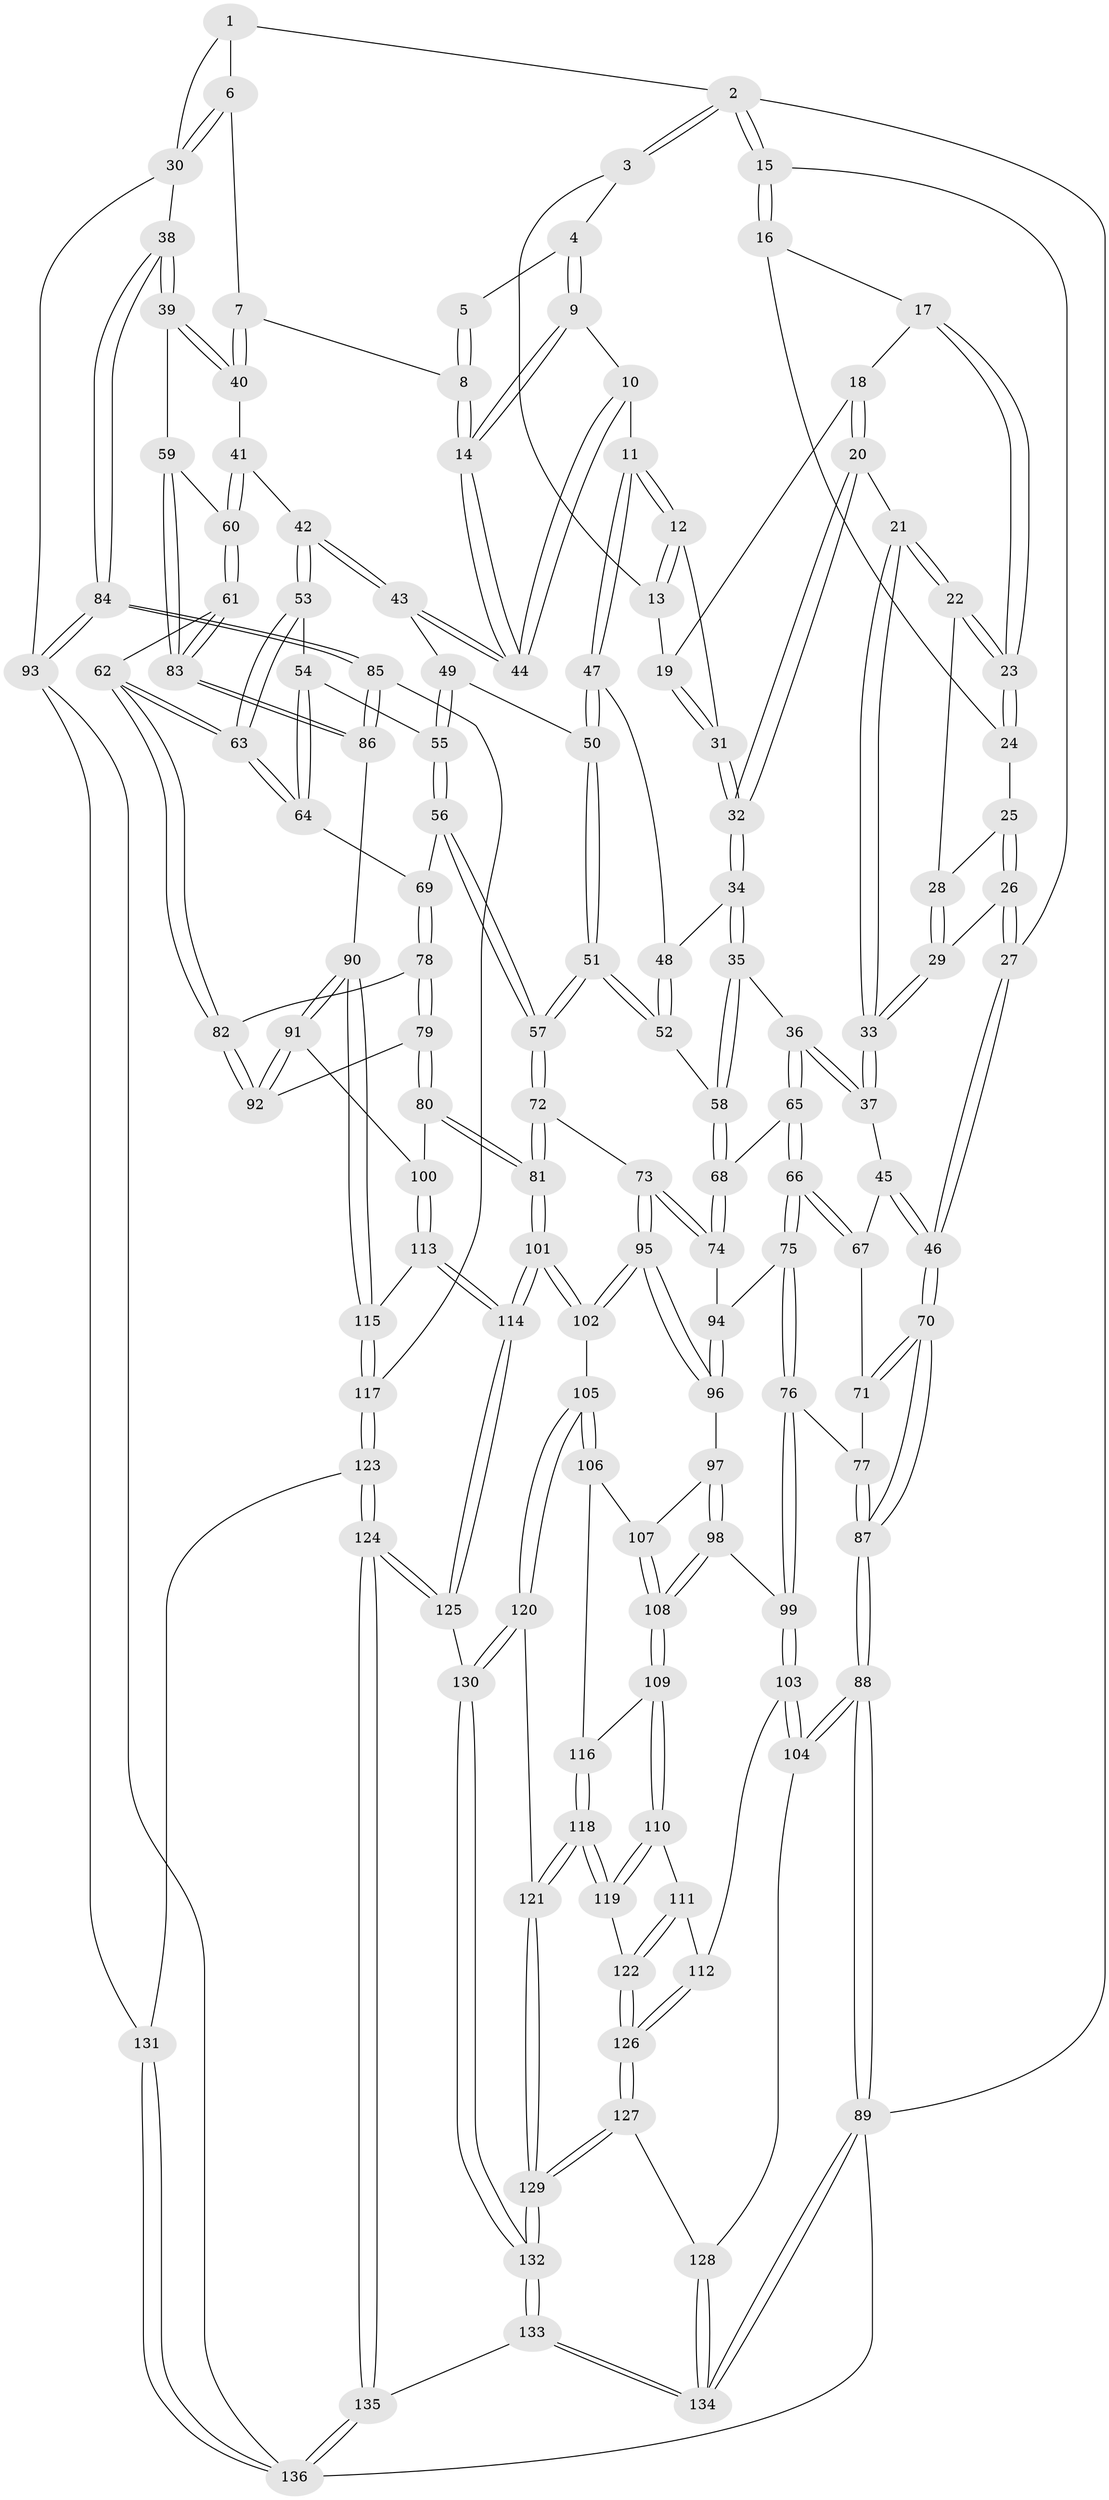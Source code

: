// coarse degree distribution, {5: 0.07272727272727272, 4: 0.4909090909090909, 3: 0.2545454545454545, 2: 0.16363636363636364, 6: 0.01818181818181818}
// Generated by graph-tools (version 1.1) at 2025/54/03/04/25 22:54:30]
// undirected, 136 vertices, 336 edges
graph export_dot {
  node [color=gray90,style=filled];
  1 [pos="+0.8514147591992224+0"];
  2 [pos="+0+0"];
  3 [pos="+0.34060956235128437+0"];
  4 [pos="+0.5509193573736508+0"];
  5 [pos="+0.618289548176596+0"];
  6 [pos="+0.8988887795128738+0.05204130831855104"];
  7 [pos="+0.829747319956626+0.11132335067933813"];
  8 [pos="+0.7995868278329559+0.11249254620149823"];
  9 [pos="+0.5527384334332559+0"];
  10 [pos="+0.5086424739064244+0.14371720116785358"];
  11 [pos="+0.45445453494193144+0.19971420304234802"];
  12 [pos="+0.37490238138150456+0.11825727364487418"];
  13 [pos="+0.29890295755213947+0"];
  14 [pos="+0.7113187464964118+0.1737322017967641"];
  15 [pos="+0+0"];
  16 [pos="+0+0"];
  17 [pos="+0.1434755558579843+0.06355951210017774"];
  18 [pos="+0.19352800991782335+0.06076918288624867"];
  19 [pos="+0.2479074976792968+0.04681883864546745"];
  20 [pos="+0.14741413304057255+0.14131166430015107"];
  21 [pos="+0.11996564719439534+0.1427502621303493"];
  22 [pos="+0.11504244535099781+0.12924368121835328"];
  23 [pos="+0.11454101496835521+0.12365282577126685"];
  24 [pos="+0.06833737455256424+0.08225152961010586"];
  25 [pos="+0.06652984257229014+0.12347531041025095"];
  26 [pos="+0.021431454780881435+0.15392088026437772"];
  27 [pos="+0+0.04523210850595755"];
  28 [pos="+0.07984545160385483+0.12702410917433601"];
  29 [pos="+0.047379780443728224+0.16723552405152917"];
  30 [pos="+1+0.20316739344330687"];
  31 [pos="+0.24950879460294187+0.16537384299685365"];
  32 [pos="+0.24742551309957286+0.17733246258655885"];
  33 [pos="+0.0964667386065248+0.19605081590260315"];
  34 [pos="+0.258515940771253+0.2666953072259772"];
  35 [pos="+0.2545168857092267+0.272138295348204"];
  36 [pos="+0.1729568493620859+0.308802060316917"];
  37 [pos="+0.12608495826632013+0.30482619910229497"];
  38 [pos="+1+0.3180663465384675"];
  39 [pos="+1+0.32148619286458274"];
  40 [pos="+0.9185273522403764+0.2697177742431889"];
  41 [pos="+0.7786746754617946+0.3056990417210059"];
  42 [pos="+0.7525503379586093+0.29972251698775937"];
  43 [pos="+0.6958594550175292+0.22806137139829682"];
  44 [pos="+0.6931621352333227+0.21131655256787593"];
  45 [pos="+0.10210941773043732+0.3147993798897483"];
  46 [pos="+0+0.359631021921932"];
  47 [pos="+0.450321454159987+0.2104142352770924"];
  48 [pos="+0.41078559392239306+0.2317906722007698"];
  49 [pos="+0.5948990826074986+0.301477328354351"];
  50 [pos="+0.5096050135227187+0.2947121697988319"];
  51 [pos="+0.49005803856676194+0.4354142859266827"];
  52 [pos="+0.4072304022019279+0.41808496129635636"];
  53 [pos="+0.7305925508874411+0.3355645501925968"];
  54 [pos="+0.714677293937671+0.3510236800798792"];
  55 [pos="+0.6165865020293199+0.3948472067321826"];
  56 [pos="+0.5836630679296101+0.46177015341426153"];
  57 [pos="+0.5228811102557098+0.4717829003352499"];
  58 [pos="+0.3536257035443113+0.4260747095866905"];
  59 [pos="+1+0.3433499501349081"];
  60 [pos="+0.8412865764260608+0.46776013899707997"];
  61 [pos="+0.8204437727709758+0.5019600767064747"];
  62 [pos="+0.7693207814890207+0.5080353500991309"];
  63 [pos="+0.7627873505895914+0.5039783406030052"];
  64 [pos="+0.6886878960437608+0.47940530960122135"];
  65 [pos="+0.21370310181233892+0.5055978449780861"];
  66 [pos="+0.2046713479400901+0.5150396590398783"];
  67 [pos="+0.09823080830142072+0.4668205630087731"];
  68 [pos="+0.31014249521305887+0.49412252464408557"];
  69 [pos="+0.6247312179947503+0.48203458133351407"];
  70 [pos="+0+0.4754413995693077"];
  71 [pos="+0.05241717088760114+0.4887353954308066"];
  72 [pos="+0.5026663997355054+0.5341510412260424"];
  73 [pos="+0.42439153536901975+0.5874525403587454"];
  74 [pos="+0.33914628308305933+0.5373102209683653"];
  75 [pos="+0.18891317007321476+0.5537866044110937"];
  76 [pos="+0.1636199448874335+0.5963077717378337"];
  77 [pos="+0.12622951323973539+0.5843002376763666"];
  78 [pos="+0.641541892138012+0.5553215797638086"];
  79 [pos="+0.64100941454566+0.5952529942839359"];
  80 [pos="+0.6070796415201476+0.634762253277645"];
  81 [pos="+0.5814915020129479+0.6521788869441995"];
  82 [pos="+0.7424564334269708+0.5620401220858664"];
  83 [pos="+0.8892756875295814+0.6024883333851563"];
  84 [pos="+1+0.7499948673887642"];
  85 [pos="+0.9644546646826244+0.6999557343992464"];
  86 [pos="+0.9060050966641083+0.6600783398308122"];
  87 [pos="+0+0.5880104334227702"];
  88 [pos="+0+0.7739738699462622"];
  89 [pos="+0+1"];
  90 [pos="+0.8904402485860148+0.6635525843770884"];
  91 [pos="+0.7438563882604808+0.6604800873970631"];
  92 [pos="+0.7293618047013928+0.6049195984815711"];
  93 [pos="+1+0.7657493081847275"];
  94 [pos="+0.30523425616226973+0.6120061941782161"];
  95 [pos="+0.40977609271397303+0.6714402639360647"];
  96 [pos="+0.3054174243993604+0.6567433139371415"];
  97 [pos="+0.3054088769950863+0.6567481671102045"];
  98 [pos="+0.1749656609028364+0.6299339268612396"];
  99 [pos="+0.1660241364246042+0.6229223074892772"];
  100 [pos="+0.7421156332504036+0.6626107345625741"];
  101 [pos="+0.565894767698042+0.7483118272790454"];
  102 [pos="+0.4361730075226874+0.7320535248714366"];
  103 [pos="+0.0632165250634973+0.7471787671739483"];
  104 [pos="+0+0.7761563455471158"];
  105 [pos="+0.39408374343409686+0.7794765495701853"];
  106 [pos="+0.3125211647328933+0.7495986809386551"];
  107 [pos="+0.29928051456066634+0.6737170191661851"];
  108 [pos="+0.23372990876139718+0.7365128631054518"];
  109 [pos="+0.2345948731103776+0.7473450329794574"];
  110 [pos="+0.14494700090386922+0.770894314216134"];
  111 [pos="+0.1328642087218591+0.7728730479168645"];
  112 [pos="+0.09924196974749416+0.7722587740881189"];
  113 [pos="+0.6949386969544602+0.7618178218366579"];
  114 [pos="+0.6295431204550954+0.8210741632300307"];
  115 [pos="+0.7875947014248758+0.7600912010885164"];
  116 [pos="+0.24600504428069084+0.7610374828988303"];
  117 [pos="+0.8488125107066552+0.8256160078738555"];
  118 [pos="+0.24834685092576678+0.8129526780897386"];
  119 [pos="+0.2336684846703099+0.819027839454493"];
  120 [pos="+0.3871770334521881+0.8031476169219163"];
  121 [pos="+0.3138636334730333+0.8756299541005449"];
  122 [pos="+0.21112630501934312+0.8315934484442542"];
  123 [pos="+0.8373388021852662+0.857133608796177"];
  124 [pos="+0.6457524798318071+0.8716194652478298"];
  125 [pos="+0.633972375836499+0.8561695505657434"];
  126 [pos="+0.15471061512475412+0.8952331356539183"];
  127 [pos="+0.1545044439511161+0.9243251461064255"];
  128 [pos="+0.09742530390852273+0.9275347043237894"];
  129 [pos="+0.28422880981125687+1"];
  130 [pos="+0.4813374048270484+0.92389237282742"];
  131 [pos="+0.8894090715783578+0.9329018295556335"];
  132 [pos="+0.31566515526112743+1"];
  133 [pos="+0.31604517283930056+1"];
  134 [pos="+0+1"];
  135 [pos="+0.7525539311431213+1"];
  136 [pos="+0.7929877175111364+1"];
  1 -- 2;
  1 -- 6;
  1 -- 30;
  2 -- 3;
  2 -- 3;
  2 -- 15;
  2 -- 15;
  2 -- 89;
  3 -- 4;
  3 -- 13;
  4 -- 5;
  4 -- 9;
  4 -- 9;
  5 -- 8;
  5 -- 8;
  6 -- 7;
  6 -- 30;
  6 -- 30;
  7 -- 8;
  7 -- 40;
  7 -- 40;
  8 -- 14;
  8 -- 14;
  9 -- 10;
  9 -- 14;
  9 -- 14;
  10 -- 11;
  10 -- 44;
  10 -- 44;
  11 -- 12;
  11 -- 12;
  11 -- 47;
  11 -- 47;
  12 -- 13;
  12 -- 13;
  12 -- 31;
  13 -- 19;
  14 -- 44;
  14 -- 44;
  15 -- 16;
  15 -- 16;
  15 -- 27;
  16 -- 17;
  16 -- 24;
  17 -- 18;
  17 -- 23;
  17 -- 23;
  18 -- 19;
  18 -- 20;
  18 -- 20;
  19 -- 31;
  19 -- 31;
  20 -- 21;
  20 -- 32;
  20 -- 32;
  21 -- 22;
  21 -- 22;
  21 -- 33;
  21 -- 33;
  22 -- 23;
  22 -- 23;
  22 -- 28;
  23 -- 24;
  23 -- 24;
  24 -- 25;
  25 -- 26;
  25 -- 26;
  25 -- 28;
  26 -- 27;
  26 -- 27;
  26 -- 29;
  27 -- 46;
  27 -- 46;
  28 -- 29;
  28 -- 29;
  29 -- 33;
  29 -- 33;
  30 -- 38;
  30 -- 93;
  31 -- 32;
  31 -- 32;
  32 -- 34;
  32 -- 34;
  33 -- 37;
  33 -- 37;
  34 -- 35;
  34 -- 35;
  34 -- 48;
  35 -- 36;
  35 -- 58;
  35 -- 58;
  36 -- 37;
  36 -- 37;
  36 -- 65;
  36 -- 65;
  37 -- 45;
  38 -- 39;
  38 -- 39;
  38 -- 84;
  38 -- 84;
  39 -- 40;
  39 -- 40;
  39 -- 59;
  40 -- 41;
  41 -- 42;
  41 -- 60;
  41 -- 60;
  42 -- 43;
  42 -- 43;
  42 -- 53;
  42 -- 53;
  43 -- 44;
  43 -- 44;
  43 -- 49;
  45 -- 46;
  45 -- 46;
  45 -- 67;
  46 -- 70;
  46 -- 70;
  47 -- 48;
  47 -- 50;
  47 -- 50;
  48 -- 52;
  48 -- 52;
  49 -- 50;
  49 -- 55;
  49 -- 55;
  50 -- 51;
  50 -- 51;
  51 -- 52;
  51 -- 52;
  51 -- 57;
  51 -- 57;
  52 -- 58;
  53 -- 54;
  53 -- 63;
  53 -- 63;
  54 -- 55;
  54 -- 64;
  54 -- 64;
  55 -- 56;
  55 -- 56;
  56 -- 57;
  56 -- 57;
  56 -- 69;
  57 -- 72;
  57 -- 72;
  58 -- 68;
  58 -- 68;
  59 -- 60;
  59 -- 83;
  59 -- 83;
  60 -- 61;
  60 -- 61;
  61 -- 62;
  61 -- 83;
  61 -- 83;
  62 -- 63;
  62 -- 63;
  62 -- 82;
  62 -- 82;
  63 -- 64;
  63 -- 64;
  64 -- 69;
  65 -- 66;
  65 -- 66;
  65 -- 68;
  66 -- 67;
  66 -- 67;
  66 -- 75;
  66 -- 75;
  67 -- 71;
  68 -- 74;
  68 -- 74;
  69 -- 78;
  69 -- 78;
  70 -- 71;
  70 -- 71;
  70 -- 87;
  70 -- 87;
  71 -- 77;
  72 -- 73;
  72 -- 81;
  72 -- 81;
  73 -- 74;
  73 -- 74;
  73 -- 95;
  73 -- 95;
  74 -- 94;
  75 -- 76;
  75 -- 76;
  75 -- 94;
  76 -- 77;
  76 -- 99;
  76 -- 99;
  77 -- 87;
  77 -- 87;
  78 -- 79;
  78 -- 79;
  78 -- 82;
  79 -- 80;
  79 -- 80;
  79 -- 92;
  80 -- 81;
  80 -- 81;
  80 -- 100;
  81 -- 101;
  81 -- 101;
  82 -- 92;
  82 -- 92;
  83 -- 86;
  83 -- 86;
  84 -- 85;
  84 -- 85;
  84 -- 93;
  84 -- 93;
  85 -- 86;
  85 -- 86;
  85 -- 117;
  86 -- 90;
  87 -- 88;
  87 -- 88;
  88 -- 89;
  88 -- 89;
  88 -- 104;
  88 -- 104;
  89 -- 134;
  89 -- 134;
  89 -- 136;
  90 -- 91;
  90 -- 91;
  90 -- 115;
  90 -- 115;
  91 -- 92;
  91 -- 92;
  91 -- 100;
  93 -- 131;
  93 -- 136;
  94 -- 96;
  94 -- 96;
  95 -- 96;
  95 -- 96;
  95 -- 102;
  95 -- 102;
  96 -- 97;
  97 -- 98;
  97 -- 98;
  97 -- 107;
  98 -- 99;
  98 -- 108;
  98 -- 108;
  99 -- 103;
  99 -- 103;
  100 -- 113;
  100 -- 113;
  101 -- 102;
  101 -- 102;
  101 -- 114;
  101 -- 114;
  102 -- 105;
  103 -- 104;
  103 -- 104;
  103 -- 112;
  104 -- 128;
  105 -- 106;
  105 -- 106;
  105 -- 120;
  105 -- 120;
  106 -- 107;
  106 -- 116;
  107 -- 108;
  107 -- 108;
  108 -- 109;
  108 -- 109;
  109 -- 110;
  109 -- 110;
  109 -- 116;
  110 -- 111;
  110 -- 119;
  110 -- 119;
  111 -- 112;
  111 -- 122;
  111 -- 122;
  112 -- 126;
  112 -- 126;
  113 -- 114;
  113 -- 114;
  113 -- 115;
  114 -- 125;
  114 -- 125;
  115 -- 117;
  115 -- 117;
  116 -- 118;
  116 -- 118;
  117 -- 123;
  117 -- 123;
  118 -- 119;
  118 -- 119;
  118 -- 121;
  118 -- 121;
  119 -- 122;
  120 -- 121;
  120 -- 130;
  120 -- 130;
  121 -- 129;
  121 -- 129;
  122 -- 126;
  122 -- 126;
  123 -- 124;
  123 -- 124;
  123 -- 131;
  124 -- 125;
  124 -- 125;
  124 -- 135;
  124 -- 135;
  125 -- 130;
  126 -- 127;
  126 -- 127;
  127 -- 128;
  127 -- 129;
  127 -- 129;
  128 -- 134;
  128 -- 134;
  129 -- 132;
  129 -- 132;
  130 -- 132;
  130 -- 132;
  131 -- 136;
  131 -- 136;
  132 -- 133;
  132 -- 133;
  133 -- 134;
  133 -- 134;
  133 -- 135;
  135 -- 136;
  135 -- 136;
}
